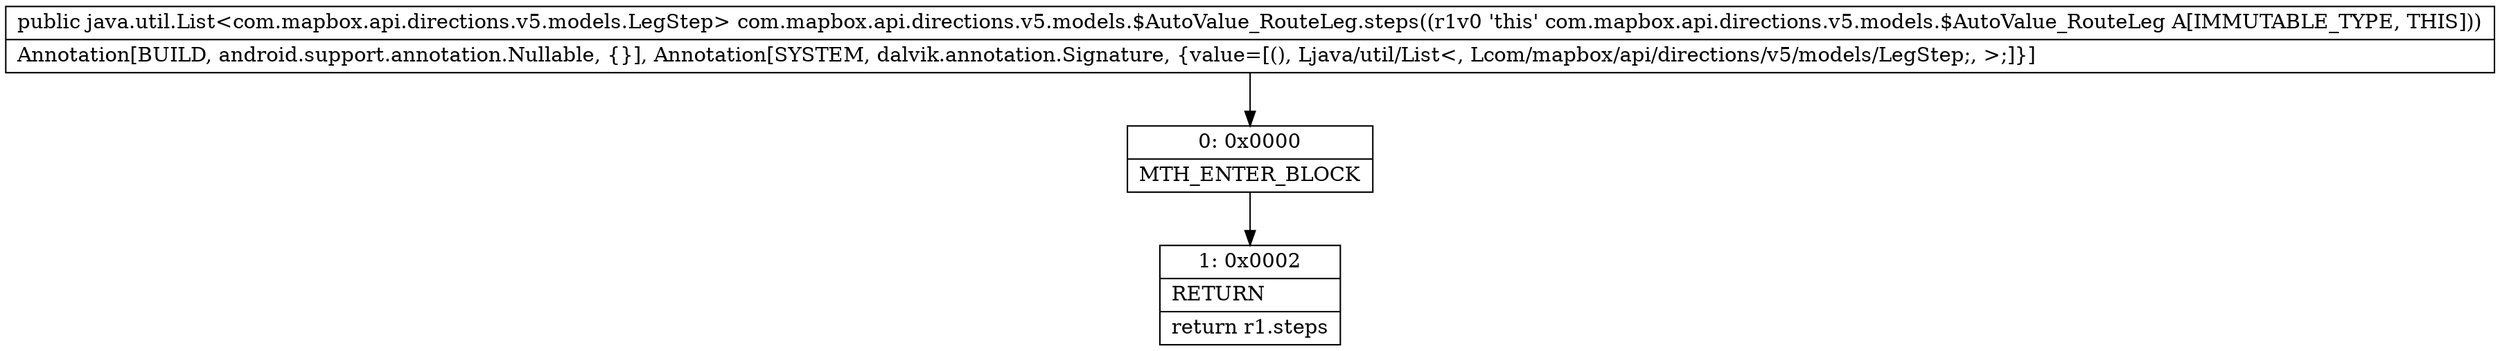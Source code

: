 digraph "CFG forcom.mapbox.api.directions.v5.models.$AutoValue_RouteLeg.steps()Ljava\/util\/List;" {
Node_0 [shape=record,label="{0\:\ 0x0000|MTH_ENTER_BLOCK\l}"];
Node_1 [shape=record,label="{1\:\ 0x0002|RETURN\l|return r1.steps\l}"];
MethodNode[shape=record,label="{public java.util.List\<com.mapbox.api.directions.v5.models.LegStep\> com.mapbox.api.directions.v5.models.$AutoValue_RouteLeg.steps((r1v0 'this' com.mapbox.api.directions.v5.models.$AutoValue_RouteLeg A[IMMUTABLE_TYPE, THIS]))  | Annotation[BUILD, android.support.annotation.Nullable, \{\}], Annotation[SYSTEM, dalvik.annotation.Signature, \{value=[(), Ljava\/util\/List\<, Lcom\/mapbox\/api\/directions\/v5\/models\/LegStep;, \>;]\}]\l}"];
MethodNode -> Node_0;
Node_0 -> Node_1;
}

